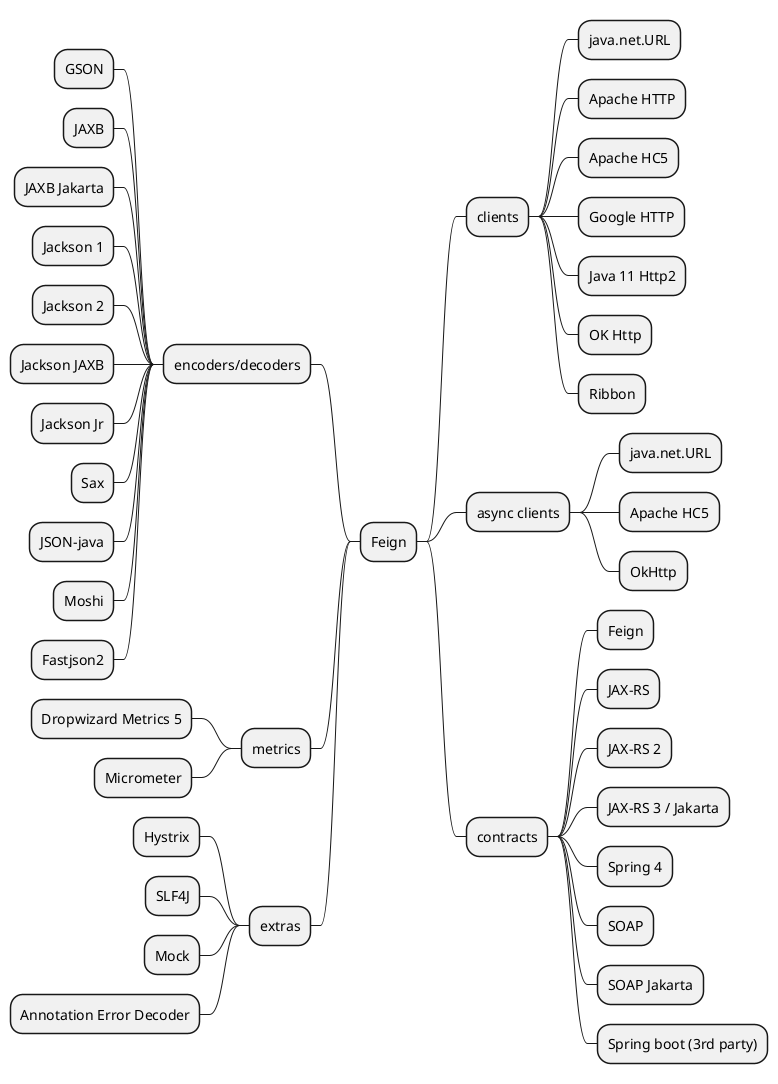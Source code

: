 @startmindmap
* Feign
** clients
*** java.net.URL
*** Apache HTTP
*** Apache HC5
*** Google HTTP
*** Java 11 Http2
*** OK Http
*** Ribbon
** async clients
*** java.net.URL
*** Apache HC5
*** OkHttp
** contracts
*** Feign
*** JAX-RS
*** JAX-RS 2
*** JAX-RS 3 / Jakarta
*** Spring 4
*** SOAP
*** SOAP Jakarta
*** Spring boot (3rd party)

left side

** encoders/decoders
*** GSON
*** JAXB
*** JAXB Jakarta
*** Jackson 1
*** Jackson 2
*** Jackson JAXB
*** Jackson Jr
*** Sax
*** JSON-java
*** Moshi
*** Fastjson2
** metrics
*** Dropwizard Metrics 5
*** Micrometer
** extras
*** Hystrix
*** SLF4J
*** Mock
*** Annotation Error Decoder
@endmindmap
